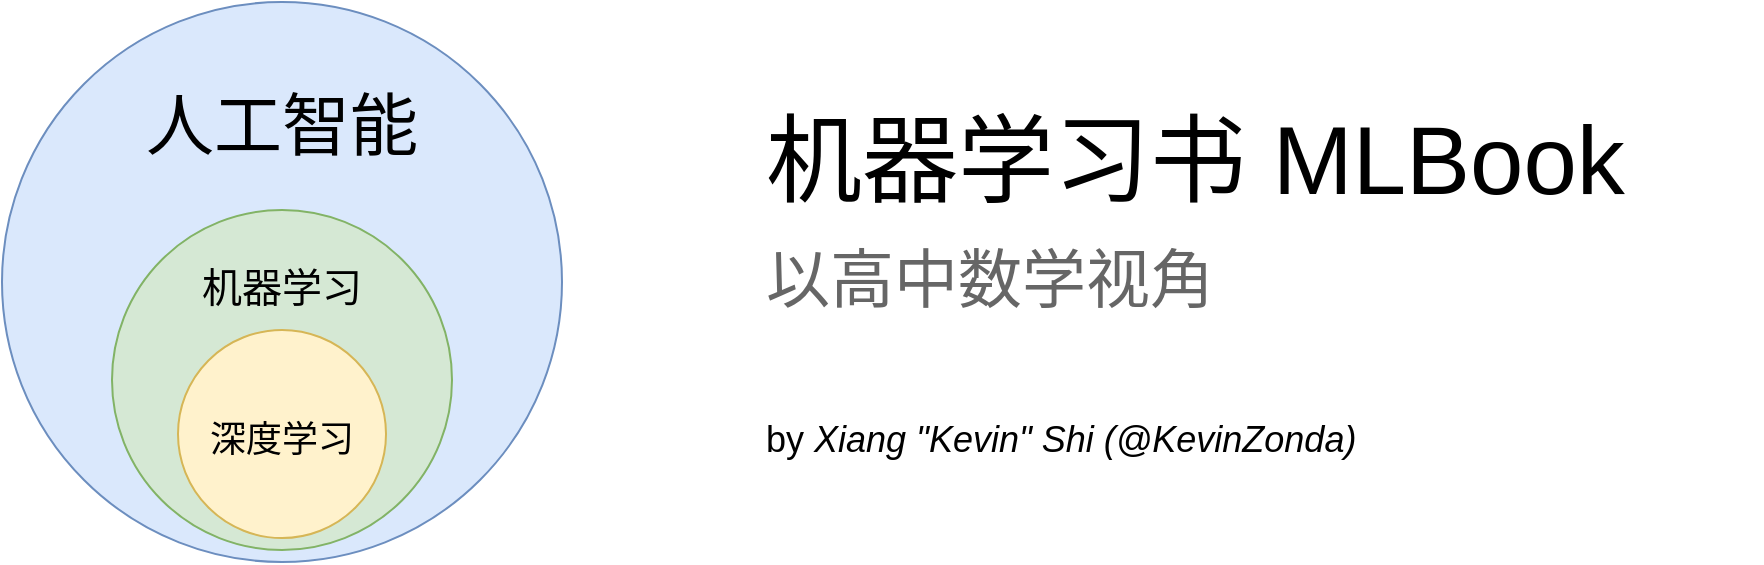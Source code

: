 <mxfile version="24.3.1" type="device">
  <diagram name="Page-1" id="0hBKw3SphC0oi_QGmSh2">
    <mxGraphModel dx="984" dy="660" grid="1" gridSize="10" guides="1" tooltips="1" connect="1" arrows="1" fold="1" page="1" pageScale="1" pageWidth="827" pageHeight="1169" math="0" shadow="0">
      <root>
        <mxCell id="0" />
        <mxCell id="1" parent="0" />
        <mxCell id="J2vyYaArHUMC5gqbkFtl-2" value="" style="ellipse;whiteSpace=wrap;html=1;aspect=fixed;fillColor=#dae8fc;strokeColor=#6c8ebf;" vertex="1" parent="1">
          <mxGeometry x="170" y="96" width="280" height="280" as="geometry" />
        </mxCell>
        <mxCell id="J2vyYaArHUMC5gqbkFtl-3" value="" style="ellipse;whiteSpace=wrap;html=1;aspect=fixed;fillColor=#d5e8d4;strokeColor=#82b366;" vertex="1" parent="1">
          <mxGeometry x="225" y="200" width="170" height="170" as="geometry" />
        </mxCell>
        <mxCell id="J2vyYaArHUMC5gqbkFtl-4" value="" style="ellipse;whiteSpace=wrap;html=1;aspect=fixed;fillColor=#fff2cc;strokeColor=#d6b656;" vertex="1" parent="1">
          <mxGeometry x="258" y="260" width="104" height="104" as="geometry" />
        </mxCell>
        <mxCell id="J2vyYaArHUMC5gqbkFtl-5" value="&lt;font style=&quot;font-size: 34px;&quot;&gt;人工智能&lt;/font&gt;" style="text;html=1;align=center;verticalAlign=middle;whiteSpace=wrap;rounded=0;" vertex="1" parent="1">
          <mxGeometry x="225" y="143" width="170" height="30" as="geometry" />
        </mxCell>
        <mxCell id="J2vyYaArHUMC5gqbkFtl-6" value="&lt;font style=&quot;font-size: 20px;&quot;&gt;机器学习&lt;/font&gt;" style="text;html=1;align=center;verticalAlign=middle;whiteSpace=wrap;rounded=0;" vertex="1" parent="1">
          <mxGeometry x="245" y="223" width="130" height="30" as="geometry" />
        </mxCell>
        <mxCell id="J2vyYaArHUMC5gqbkFtl-7" value="&lt;font style=&quot;font-size: 18px;&quot;&gt;深度学习&lt;/font&gt;" style="text;html=1;align=center;verticalAlign=middle;whiteSpace=wrap;rounded=0;" vertex="1" parent="1">
          <mxGeometry x="270" y="300" width="80" height="30" as="geometry" />
        </mxCell>
        <mxCell id="J2vyYaArHUMC5gqbkFtl-8" value="&lt;font style=&quot;font-size: 48px;&quot;&gt;机器学习书 MLBook&lt;/font&gt;" style="text;html=1;align=left;verticalAlign=middle;whiteSpace=wrap;rounded=0;" vertex="1" parent="1">
          <mxGeometry x="550" y="160" width="500" height="30" as="geometry" />
        </mxCell>
        <mxCell id="J2vyYaArHUMC5gqbkFtl-10" value="&lt;font style=&quot;font-size: 18px;&quot;&gt;by &lt;i&gt;Xiang &quot;Kevin&quot; Shi (@KevinZonda)&lt;/i&gt;&lt;/font&gt;" style="text;html=1;align=left;verticalAlign=middle;whiteSpace=wrap;rounded=0;" vertex="1" parent="1">
          <mxGeometry x="550" y="300" width="320" height="30" as="geometry" />
        </mxCell>
        <mxCell id="J2vyYaArHUMC5gqbkFtl-11" value="&lt;font color=&quot;#666666&quot; style=&quot;font-size: 32px;&quot;&gt;以高中数学视角&lt;/font&gt;" style="text;html=1;align=left;verticalAlign=middle;whiteSpace=wrap;rounded=0;" vertex="1" parent="1">
          <mxGeometry x="550" y="220" width="350" height="30" as="geometry" />
        </mxCell>
      </root>
    </mxGraphModel>
  </diagram>
</mxfile>
